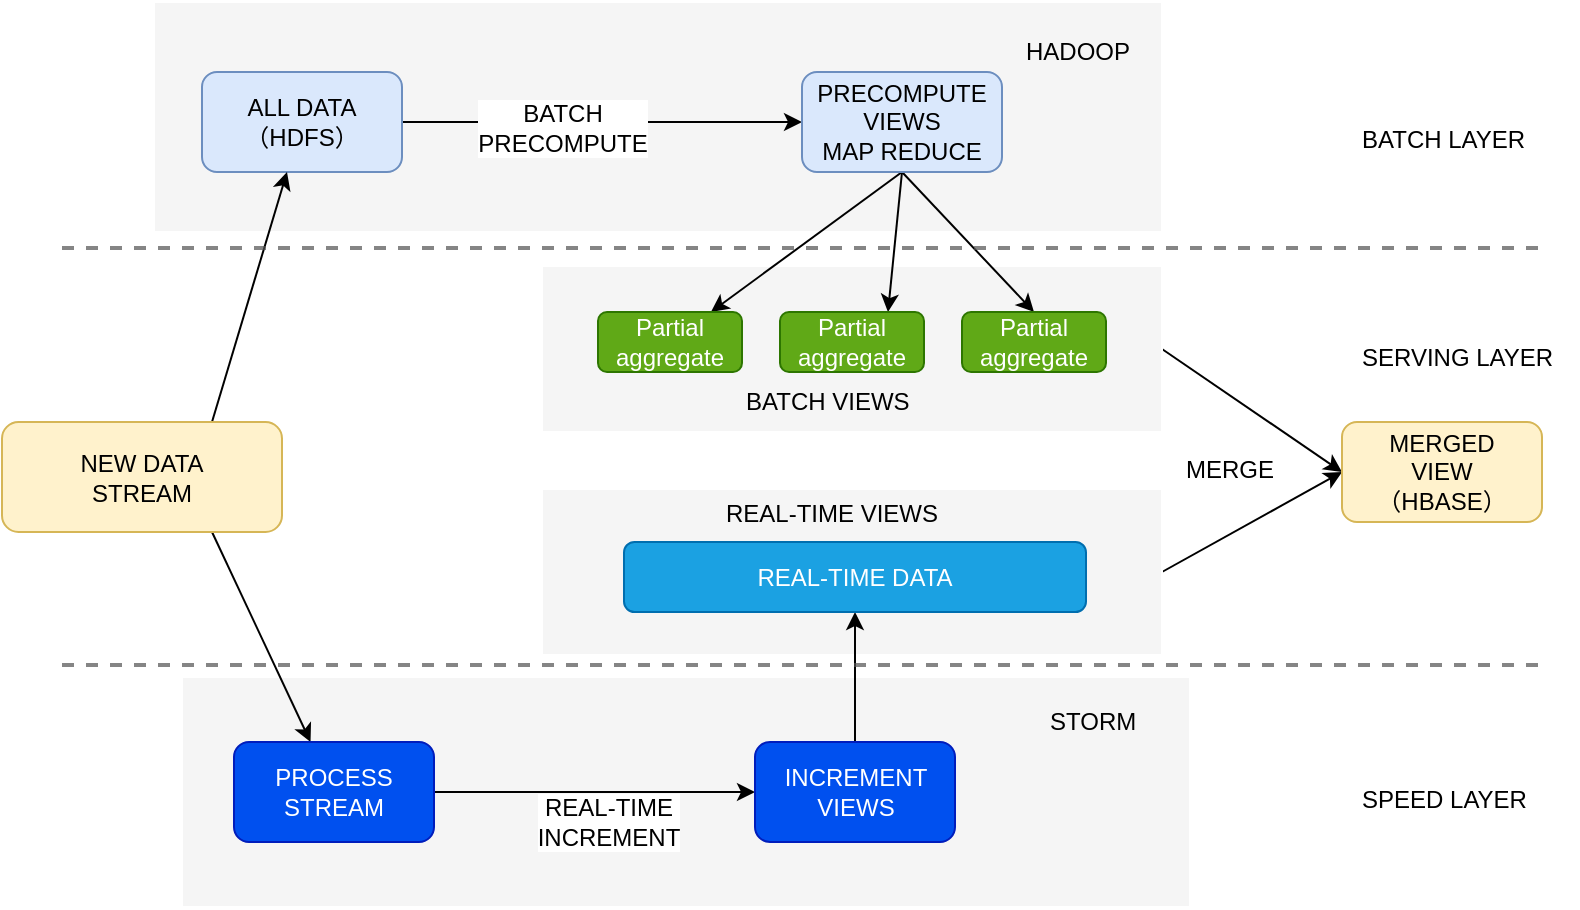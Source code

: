<mxfile version="10.3.7" type="github"><diagram id="sTNVliJ5NPCXDJMtaURN" name="Page-1"><mxGraphModel dx="1394" dy="764" grid="0" gridSize="10" guides="1" tooltips="1" connect="1" arrows="1" fold="1" page="1" pageScale="1" pageWidth="850" pageHeight="1100" math="0" shadow="0"><root><mxCell id="0"/><mxCell id="1" parent="0"/><mxCell id="cSRP36M9Kxvg25Ho4hCO-30" style="edgeStyle=none;rounded=0;orthogonalLoop=1;jettySize=auto;html=1;exitX=1;exitY=0.5;exitDx=0;exitDy=0;entryX=0;entryY=0.5;entryDx=0;entryDy=0;" parent="1" source="cSRP36M9Kxvg25Ho4hCO-28" target="cSRP36M9Kxvg25Ho4hCO-14" edge="1"><mxGeometry relative="1" as="geometry"/></mxCell><mxCell id="cSRP36M9Kxvg25Ho4hCO-28" value="" style="rounded=0;whiteSpace=wrap;html=1;fillColor=#f5f5f5;strokeColor=#FFFFFF;fontColor=#333333;" parent="1" vertex="1"><mxGeometry x="330" y="558.5" width="310" height="83" as="geometry"/></mxCell><mxCell id="cSRP36M9Kxvg25Ho4hCO-29" style="edgeStyle=none;rounded=0;orthogonalLoop=1;jettySize=auto;html=1;exitX=1;exitY=0.5;exitDx=0;exitDy=0;entryX=0;entryY=0.5;entryDx=0;entryDy=0;" parent="1" source="cSRP36M9Kxvg25Ho4hCO-26" target="cSRP36M9Kxvg25Ho4hCO-14" edge="1"><mxGeometry relative="1" as="geometry"/></mxCell><mxCell id="cSRP36M9Kxvg25Ho4hCO-26" value="" style="rounded=0;whiteSpace=wrap;html=1;fillColor=#f5f5f5;strokeColor=#FFFFFF;fontColor=#333333;" parent="1" vertex="1"><mxGeometry x="330" y="447" width="310" height="83" as="geometry"/></mxCell><mxCell id="cSRP36M9Kxvg25Ho4hCO-23" value="" style="rounded=0;whiteSpace=wrap;html=1;fillColor=#f5f5f5;strokeColor=#FFFFFF;fontColor=#333333;" parent="1" vertex="1"><mxGeometry x="150" y="652.5" width="504" height="115" as="geometry"/></mxCell><mxCell id="cSRP36M9Kxvg25Ho4hCO-1" value="" style="rounded=0;whiteSpace=wrap;html=1;fillColor=#f5f5f5;strokeColor=#FFFFFF;fontColor=#333333;" parent="1" vertex="1"><mxGeometry x="136" y="315" width="504" height="115" as="geometry"/></mxCell><mxCell id="cSRP36M9Kxvg25Ho4hCO-4" style="edgeStyle=orthogonalEdgeStyle;rounded=0;orthogonalLoop=1;jettySize=auto;html=1;" parent="1" source="cSRP36M9Kxvg25Ho4hCO-2" target="cSRP36M9Kxvg25Ho4hCO-3" edge="1"><mxGeometry relative="1" as="geometry"/></mxCell><mxCell id="cSRP36M9Kxvg25Ho4hCO-5" value="BATCH&lt;br&gt;PRECOMPUTE&lt;br&gt;" style="text;html=1;resizable=0;points=[];align=center;verticalAlign=middle;labelBackgroundColor=#ffffff;" parent="cSRP36M9Kxvg25Ho4hCO-4" vertex="1" connectable="0"><mxGeometry x="-0.2" y="-3" relative="1" as="geometry"><mxPoint as="offset"/></mxGeometry></mxCell><mxCell id="cSRP36M9Kxvg25Ho4hCO-2" value="ALL DATA&lt;br&gt;（HDFS）&lt;br&gt;" style="rounded=1;whiteSpace=wrap;html=1;strokeColor=#6c8ebf;fillColor=#dae8fc;" parent="1" vertex="1"><mxGeometry x="160" y="350" width="100" height="50" as="geometry"/></mxCell><mxCell id="cSRP36M9Kxvg25Ho4hCO-20" style="rounded=0;orthogonalLoop=1;jettySize=auto;html=1;exitX=0.5;exitY=1;exitDx=0;exitDy=0;" parent="1" source="cSRP36M9Kxvg25Ho4hCO-3" target="cSRP36M9Kxvg25Ho4hCO-11" edge="1"><mxGeometry relative="1" as="geometry"/></mxCell><mxCell id="cSRP36M9Kxvg25Ho4hCO-21" style="edgeStyle=none;rounded=0;orthogonalLoop=1;jettySize=auto;html=1;exitX=0.5;exitY=1;exitDx=0;exitDy=0;entryX=0.75;entryY=0;entryDx=0;entryDy=0;" parent="1" source="cSRP36M9Kxvg25Ho4hCO-3" target="cSRP36M9Kxvg25Ho4hCO-12" edge="1"><mxGeometry relative="1" as="geometry"/></mxCell><mxCell id="cSRP36M9Kxvg25Ho4hCO-22" style="edgeStyle=none;rounded=0;orthogonalLoop=1;jettySize=auto;html=1;exitX=0.5;exitY=1;exitDx=0;exitDy=0;entryX=0.5;entryY=0;entryDx=0;entryDy=0;" parent="1" source="cSRP36M9Kxvg25Ho4hCO-3" target="cSRP36M9Kxvg25Ho4hCO-13" edge="1"><mxGeometry relative="1" as="geometry"/></mxCell><mxCell id="cSRP36M9Kxvg25Ho4hCO-3" value="PRECOMPUTE&lt;br&gt;VIEWS&lt;br&gt;MAP REDUCE&lt;br&gt;" style="rounded=1;whiteSpace=wrap;html=1;strokeColor=#6c8ebf;fillColor=#dae8fc;" parent="1" vertex="1"><mxGeometry x="460" y="350" width="100" height="50" as="geometry"/></mxCell><mxCell id="cSRP36M9Kxvg25Ho4hCO-6" value="" style="shape=image;html=1;verticalAlign=top;verticalLabelPosition=bottom;labelBackgroundColor=#ffffff;imageAspect=0;aspect=fixed;image=https://cdn4.iconfinder.com/data/icons/ionicons/512/icon-ios7-refresh-empty-128.png;strokeColor=#FFFFFF;" parent="1" vertex="1"><mxGeometry x="326" y="330" width="32" height="32" as="geometry"/></mxCell><mxCell id="cSRP36M9Kxvg25Ho4hCO-17" style="rounded=0;orthogonalLoop=1;jettySize=auto;html=1;exitX=0.75;exitY=0;exitDx=0;exitDy=0;" parent="1" source="cSRP36M9Kxvg25Ho4hCO-7" target="cSRP36M9Kxvg25Ho4hCO-2" edge="1"><mxGeometry relative="1" as="geometry"/></mxCell><mxCell id="cSRP36M9Kxvg25Ho4hCO-18" style="rounded=0;orthogonalLoop=1;jettySize=auto;html=1;exitX=0.75;exitY=1;exitDx=0;exitDy=0;" parent="1" source="cSRP36M9Kxvg25Ho4hCO-7" target="cSRP36M9Kxvg25Ho4hCO-8" edge="1"><mxGeometry relative="1" as="geometry"/></mxCell><mxCell id="cSRP36M9Kxvg25Ho4hCO-7" value="NEW DATA&lt;br&gt;STREAM&lt;br&gt;" style="rounded=1;whiteSpace=wrap;html=1;strokeColor=#d6b656;fillColor=#fff2cc;" parent="1" vertex="1"><mxGeometry x="60" y="525" width="140" height="55" as="geometry"/></mxCell><mxCell id="cSRP36M9Kxvg25Ho4hCO-15" style="edgeStyle=orthogonalEdgeStyle;rounded=0;orthogonalLoop=1;jettySize=auto;html=1;exitX=1;exitY=0.5;exitDx=0;exitDy=0;" parent="1" source="cSRP36M9Kxvg25Ho4hCO-8" target="cSRP36M9Kxvg25Ho4hCO-9" edge="1"><mxGeometry relative="1" as="geometry"/></mxCell><mxCell id="cSRP36M9Kxvg25Ho4hCO-16" value="REAL-TIME&lt;br&gt;INCREMENT&lt;br&gt;" style="text;html=1;resizable=0;points=[];align=center;verticalAlign=middle;labelBackgroundColor=#ffffff;" parent="cSRP36M9Kxvg25Ho4hCO-15" vertex="1" connectable="0"><mxGeometry x="0.227" y="-2" relative="1" as="geometry"><mxPoint x="-12" y="13" as="offset"/></mxGeometry></mxCell><mxCell id="cSRP36M9Kxvg25Ho4hCO-8" value="PROCESS&lt;br&gt;STREAM&lt;br&gt;" style="rounded=1;whiteSpace=wrap;html=1;strokeColor=#001DBC;fillColor=#0050ef;fontColor=#ffffff;" parent="1" vertex="1"><mxGeometry x="176" y="685" width="100" height="50" as="geometry"/></mxCell><mxCell id="cSRP36M9Kxvg25Ho4hCO-19" style="rounded=0;orthogonalLoop=1;jettySize=auto;html=1;exitX=0.5;exitY=0;exitDx=0;exitDy=0;" parent="1" source="cSRP36M9Kxvg25Ho4hCO-9" target="cSRP36M9Kxvg25Ho4hCO-10" edge="1"><mxGeometry relative="1" as="geometry"/></mxCell><mxCell id="cSRP36M9Kxvg25Ho4hCO-9" value="INCREMENT&lt;br&gt;VIEWS&lt;br&gt;" style="rounded=1;whiteSpace=wrap;html=1;strokeColor=#001DBC;fillColor=#0050ef;fontColor=#ffffff;" parent="1" vertex="1"><mxGeometry x="436.5" y="685" width="100" height="50" as="geometry"/></mxCell><mxCell id="cSRP36M9Kxvg25Ho4hCO-10" value="REAL-TIME DATA&lt;br&gt;" style="rounded=1;whiteSpace=wrap;html=1;strokeColor=#006EAF;fillColor=#1ba1e2;fontColor=#ffffff;" parent="1" vertex="1"><mxGeometry x="371" y="585" width="231" height="35" as="geometry"/></mxCell><mxCell id="cSRP36M9Kxvg25Ho4hCO-11" value="Partial&lt;br&gt;aggregate&lt;br&gt;" style="rounded=1;whiteSpace=wrap;html=1;strokeColor=#2D7600;fillColor=#60a917;fontColor=#ffffff;" parent="1" vertex="1"><mxGeometry x="358" y="470" width="72" height="30" as="geometry"/></mxCell><mxCell id="cSRP36M9Kxvg25Ho4hCO-12" value="Partial&lt;br&gt;aggregate&lt;br&gt;" style="rounded=1;whiteSpace=wrap;html=1;strokeColor=#2D7600;fillColor=#60a917;fontColor=#ffffff;" parent="1" vertex="1"><mxGeometry x="449" y="470" width="72" height="30" as="geometry"/></mxCell><mxCell id="cSRP36M9Kxvg25Ho4hCO-13" value="Partial&lt;br&gt;aggregate&lt;br&gt;" style="rounded=1;whiteSpace=wrap;html=1;strokeColor=#2D7600;fillColor=#60a917;fontColor=#ffffff;" parent="1" vertex="1"><mxGeometry x="540" y="470" width="72" height="30" as="geometry"/></mxCell><mxCell id="cSRP36M9Kxvg25Ho4hCO-14" value="MERGED&lt;br&gt;VIEW&lt;br&gt;（HBASE）&lt;br&gt;" style="rounded=1;whiteSpace=wrap;html=1;strokeColor=#d6b656;fillColor=#fff2cc;" parent="1" vertex="1"><mxGeometry x="730" y="525" width="100" height="50" as="geometry"/></mxCell><mxCell id="cSRP36M9Kxvg25Ho4hCO-31" value="STORM" style="text;html=1;resizable=0;points=[];autosize=1;align=left;verticalAlign=top;spacingTop=-4;" parent="1" vertex="1"><mxGeometry x="582" y="665" width="60" height="20" as="geometry"/></mxCell><mxCell id="cSRP36M9Kxvg25Ho4hCO-32" value="SPEED LAYER&amp;nbsp;" style="text;html=1;resizable=0;points=[];autosize=1;align=left;verticalAlign=top;spacingTop=-4;" parent="1" vertex="1"><mxGeometry x="738" y="704" width="100" height="20" as="geometry"/></mxCell><mxCell id="cSRP36M9Kxvg25Ho4hCO-33" value="MERGE" style="text;html=1;resizable=0;points=[];autosize=1;align=left;verticalAlign=top;spacingTop=-4;" parent="1" vertex="1"><mxGeometry x="650" y="538.5" width="60" height="20" as="geometry"/></mxCell><mxCell id="cSRP36M9Kxvg25Ho4hCO-34" value="SERVING LAYER" style="text;html=1;resizable=0;points=[];autosize=1;align=left;verticalAlign=top;spacingTop=-4;" parent="1" vertex="1"><mxGeometry x="738" y="483" width="110" height="20" as="geometry"/></mxCell><mxCell id="cSRP36M9Kxvg25Ho4hCO-35" value="BATCH LAYER" style="text;html=1;resizable=0;points=[];autosize=1;align=left;verticalAlign=top;spacingTop=-4;" parent="1" vertex="1"><mxGeometry x="738" y="374" width="100" height="20" as="geometry"/></mxCell><mxCell id="cSRP36M9Kxvg25Ho4hCO-36" value="BATCH VIEWS" style="text;html=1;resizable=0;points=[];autosize=1;align=left;verticalAlign=top;spacingTop=-4;" parent="1" vertex="1"><mxGeometry x="430" y="505" width="100" height="20" as="geometry"/></mxCell><mxCell id="cSRP36M9Kxvg25Ho4hCO-37" value="REAL-TIME VIEWS" style="text;html=1;resizable=0;points=[];autosize=1;align=left;verticalAlign=top;spacingTop=-4;" parent="1" vertex="1"><mxGeometry x="420" y="560.5" width="120" height="20" as="geometry"/></mxCell><mxCell id="cSRP36M9Kxvg25Ho4hCO-38" value="HADOOP" style="text;html=1;resizable=0;points=[];autosize=1;align=left;verticalAlign=top;spacingTop=-4;" parent="1" vertex="1"><mxGeometry x="570" y="330" width="70" height="20" as="geometry"/></mxCell><mxCell id="cSRP36M9Kxvg25Ho4hCO-39" value="" style="line;strokeWidth=2;fillColor=none;align=left;verticalAlign=middle;spacingTop=-1;spacingLeft=3;spacingRight=3;rotatable=0;labelPosition=right;points=[];portConstraint=eastwest;dashed=1;strokeColor=#525252;opacity=70;" parent="1" vertex="1"><mxGeometry x="90" y="434" width="740" height="8" as="geometry"/></mxCell><mxCell id="cSRP36M9Kxvg25Ho4hCO-40" value="" style="line;strokeWidth=2;fillColor=none;align=left;verticalAlign=middle;spacingTop=-1;spacingLeft=3;spacingRight=3;rotatable=0;labelPosition=right;points=[];portConstraint=eastwest;dashed=1;strokeColor=#525252;opacity=70;" parent="1" vertex="1"><mxGeometry x="90" y="642.5" width="740" height="8" as="geometry"/></mxCell></root></mxGraphModel></diagram></mxfile>
